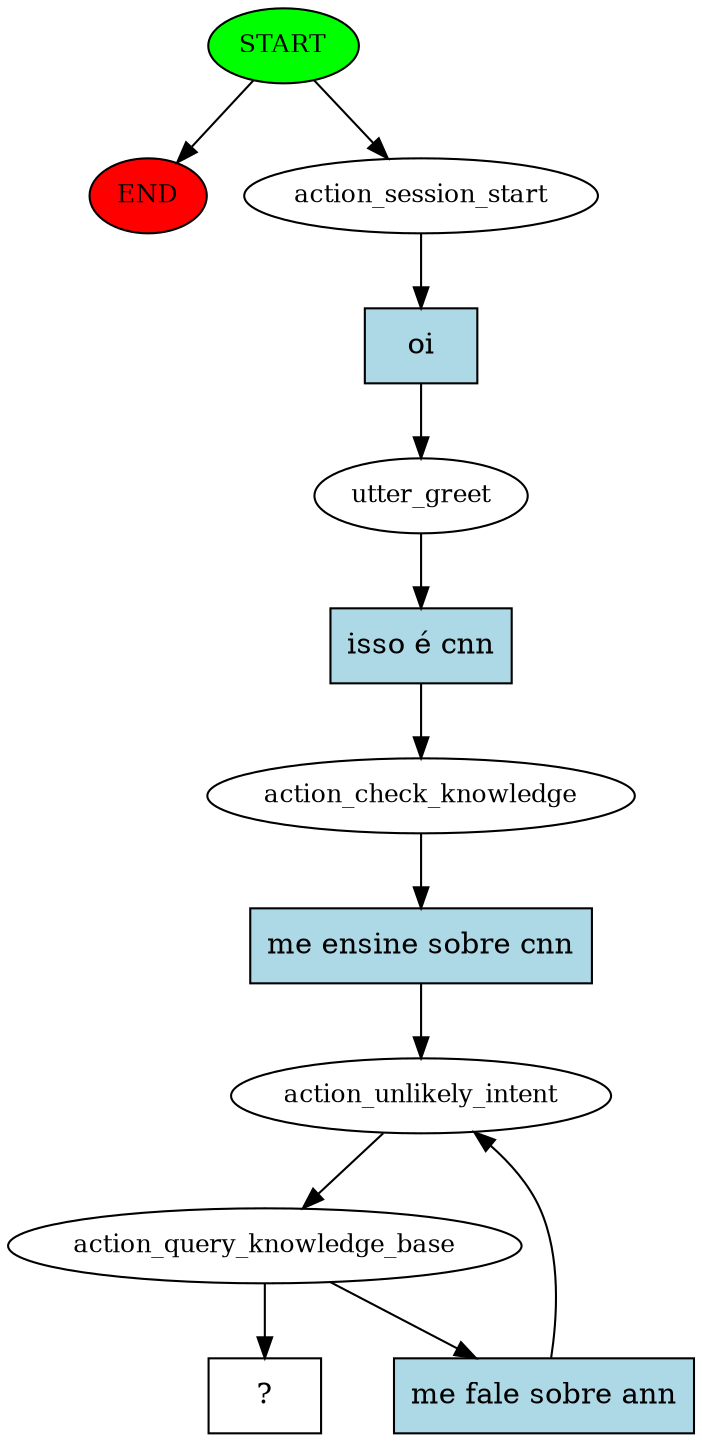 digraph  {
0 [class="start active", fillcolor=green, fontsize=12, label=START, style=filled];
"-1" [class=end, fillcolor=red, fontsize=12, label=END, style=filled];
1 [class=active, fontsize=12, label=action_session_start];
2 [class=active, fontsize=12, label=utter_greet];
3 [class=active, fontsize=12, label=action_check_knowledge];
4 [class=active, fontsize=12, label=action_unlikely_intent];
5 [class=active, fontsize=12, label=action_query_knowledge_base];
10 [class="intent dashed active", label="  ?  ", shape=rect];
11 [class="intent active", fillcolor=lightblue, label=oi, shape=rect, style=filled];
12 [class="intent active", fillcolor=lightblue, label="isso é cnn", shape=rect, style=filled];
13 [class="intent active", fillcolor=lightblue, label="me ensine sobre cnn", shape=rect, style=filled];
14 [class="intent active", fillcolor=lightblue, label="me fale sobre ann", shape=rect, style=filled];
0 -> "-1"  [class="", key=NONE, label=""];
0 -> 1  [class=active, key=NONE, label=""];
1 -> 11  [class=active, key=0];
2 -> 12  [class=active, key=0];
3 -> 13  [class=active, key=0];
4 -> 5  [class=active, key=NONE, label=""];
5 -> 10  [class=active, key=NONE, label=""];
5 -> 14  [class=active, key=0];
11 -> 2  [class=active, key=0];
12 -> 3  [class=active, key=0];
13 -> 4  [class=active, key=0];
14 -> 4  [class=active, key=0];
}
